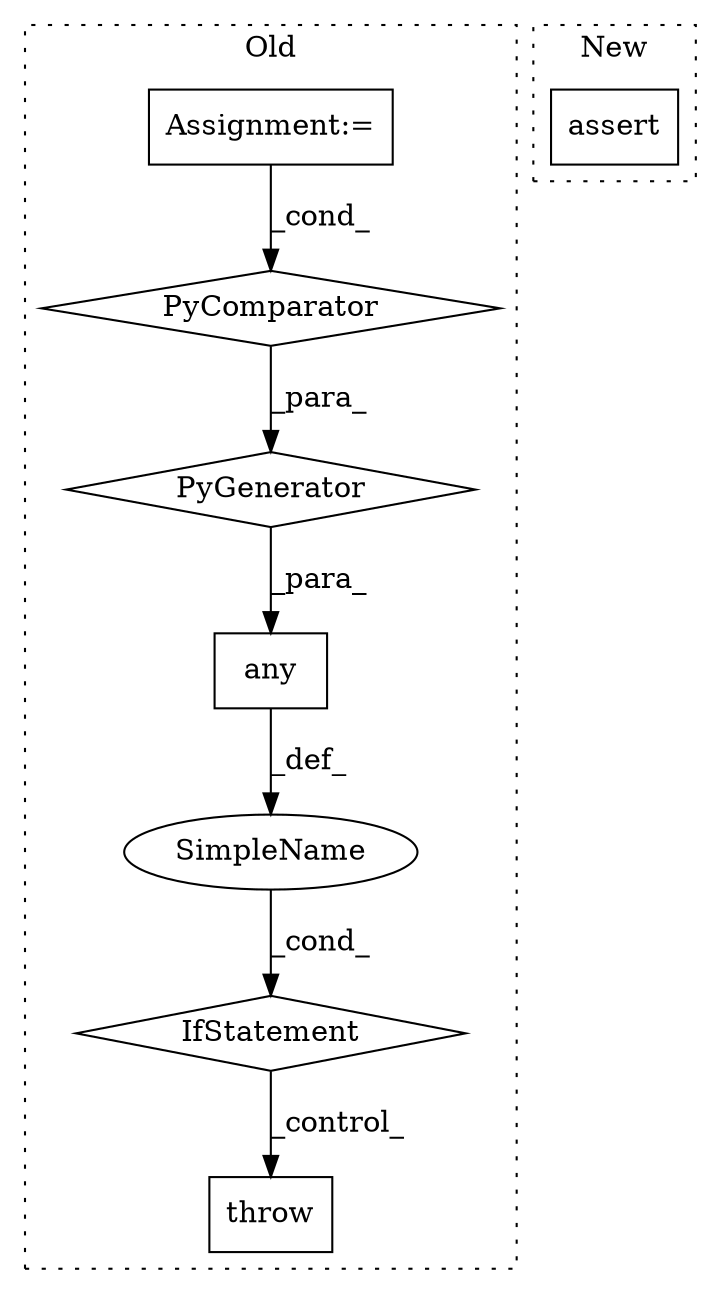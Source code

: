 digraph G {
subgraph cluster0 {
1 [label="any" a="32" s="814,991" l="13,-3" shape="box"];
3 [label="IfStatement" a="25" s="810,988" l="4,2" shape="diamond"];
4 [label="Assignment:=" a="7" s="792" l="12" shape="box"];
5 [label="PyGenerator" a="107" s="827" l="164" shape="diamond"];
6 [label="PyComparator" a="113" s="943" l="42" shape="diamond"];
7 [label="SimpleName" a="42" s="" l="" shape="ellipse"];
8 [label="throw" a="53" s="998" l="6" shape="box"];
label = "Old";
style="dotted";
}
subgraph cluster1 {
2 [label="assert" a="6" s="1063" l="7" shape="box"];
label = "New";
style="dotted";
}
1 -> 7 [label="_def_"];
3 -> 8 [label="_control_"];
4 -> 6 [label="_cond_"];
5 -> 1 [label="_para_"];
6 -> 5 [label="_para_"];
7 -> 3 [label="_cond_"];
}